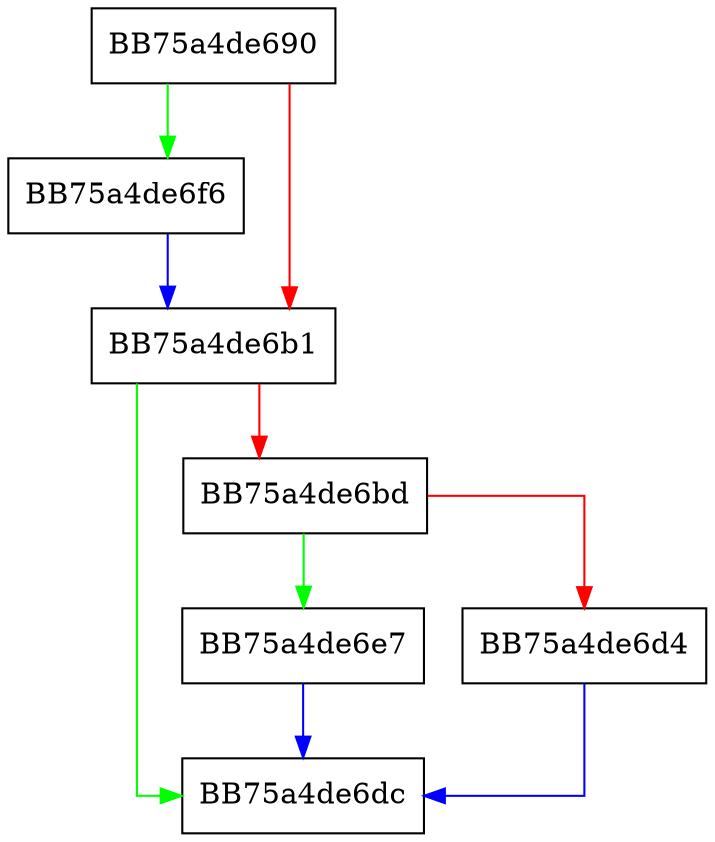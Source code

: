 digraph copyNodeInfoLinkLabels {
  node [shape="box"];
  graph [splines=ortho];
  BB75a4de690 -> BB75a4de6f6 [color="green"];
  BB75a4de690 -> BB75a4de6b1 [color="red"];
  BB75a4de6b1 -> BB75a4de6dc [color="green"];
  BB75a4de6b1 -> BB75a4de6bd [color="red"];
  BB75a4de6bd -> BB75a4de6e7 [color="green"];
  BB75a4de6bd -> BB75a4de6d4 [color="red"];
  BB75a4de6d4 -> BB75a4de6dc [color="blue"];
  BB75a4de6e7 -> BB75a4de6dc [color="blue"];
  BB75a4de6f6 -> BB75a4de6b1 [color="blue"];
}